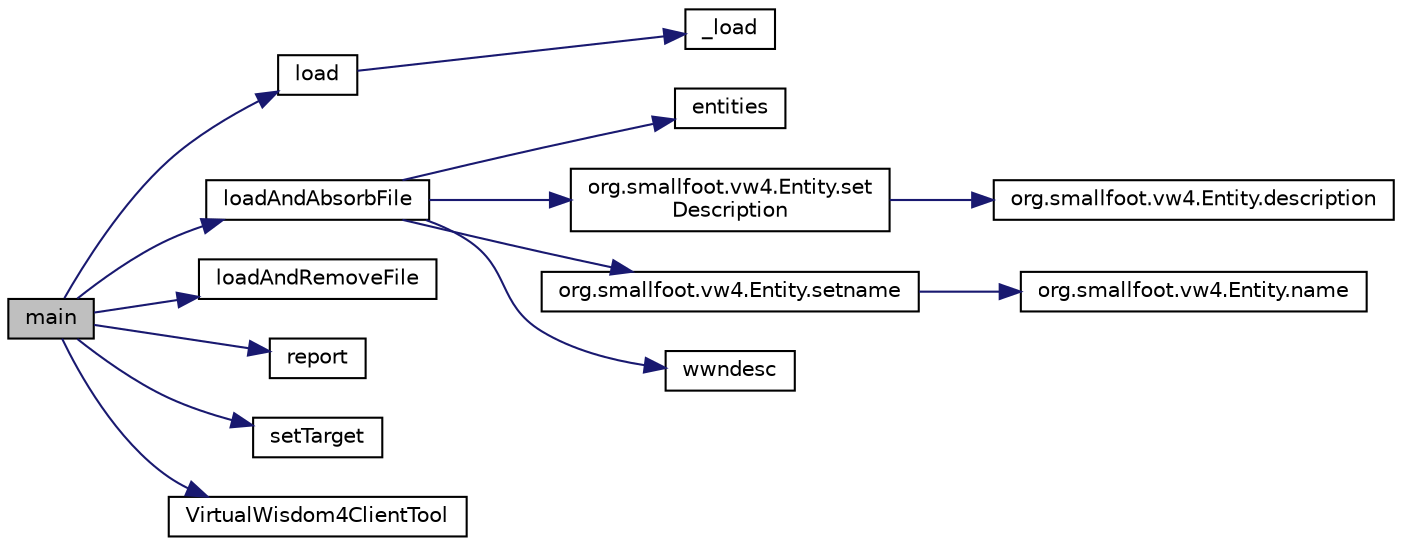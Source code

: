 digraph "main"
{
  edge [fontname="Helvetica",fontsize="10",labelfontname="Helvetica",labelfontsize="10"];
  node [fontname="Helvetica",fontsize="10",shape=record];
  rankdir="LR";
  Node1 [label="main",height=0.2,width=0.4,color="black", fillcolor="grey75", style="filled" fontcolor="black"];
  Node1 -> Node2 [color="midnightblue",fontsize="10",style="solid",fontname="Helvetica"];
  Node2 [label="load",height=0.2,width=0.4,color="black", fillcolor="white", style="filled",URL="$classorg_1_1smallfoot_1_1vw4_1_1VirtualWisdom4ClientTool.html#a0d686f1044a2e8727b12e6e4921e0e8f",tooltip="Wrapper to just load the file, spitting out exceptions and stacks as they occur. "];
  Node2 -> Node3 [color="midnightblue",fontsize="10",style="solid",fontname="Helvetica"];
  Node3 [label="_load",height=0.2,width=0.4,color="black", fillcolor="white", style="filled",URL="$classorg_1_1smallfoot_1_1vw4_1_1VirtualWisdom4ClientTool.html#ad9a051ba608e7fcb9adac39bc3946058",tooltip="Open a file. "];
  Node1 -> Node4 [color="midnightblue",fontsize="10",style="solid",fontname="Helvetica"];
  Node4 [label="loadAndAbsorbFile",height=0.2,width=0.4,color="black", fillcolor="white", style="filled",URL="$classorg_1_1smallfoot_1_1vw4_1_1VirtualWisdom4ClientTool.html#a36539eb2d98fcdcedd7dc2088acfeef2",tooltip="one-shot load a new file and absorb the contents: open the file and stream the contents at an array o..."];
  Node4 -> Node5 [color="midnightblue",fontsize="10",style="solid",fontname="Helvetica"];
  Node5 [label="entities",height=0.2,width=0.4,color="black", fillcolor="white", style="filled",URL="$classorg_1_1smallfoot_1_1vw4_1_1VirtualWisdom4ClientTool.html#aa9ab77e799e869cf9da3d339e124f6c4"];
  Node4 -> Node6 [color="midnightblue",fontsize="10",style="solid",fontname="Helvetica"];
  Node6 [label="org.smallfoot.vw4.Entity.set\lDescription",height=0.2,width=0.4,color="black", fillcolor="white", style="filled",URL="$classorg_1_1smallfoot_1_1vw4_1_1Entity.html#a1d15d718177c4f5411ce6ab339889fd4",tooltip="set the description of the entity to show its source: setter pattern "];
  Node6 -> Node7 [color="midnightblue",fontsize="10",style="solid",fontname="Helvetica"];
  Node7 [label="org.smallfoot.vw4.Entity.description",height=0.2,width=0.4,color="black", fillcolor="white", style="filled",URL="$classorg_1_1smallfoot_1_1vw4_1_1Entity.html#a464a9940ad720e717c25422b41b7845b",tooltip="the description of the entity showing source "];
  Node4 -> Node8 [color="midnightblue",fontsize="10",style="solid",fontname="Helvetica"];
  Node8 [label="org.smallfoot.vw4.Entity.setname",height=0.2,width=0.4,color="black", fillcolor="white", style="filled",URL="$classorg_1_1smallfoot_1_1vw4_1_1Entity.html#a670f83b1f0f39a20e0fe60597032a367",tooltip="set the unique name of the entity: setter "];
  Node8 -> Node9 [color="midnightblue",fontsize="10",style="solid",fontname="Helvetica"];
  Node9 [label="org.smallfoot.vw4.Entity.name",height=0.2,width=0.4,color="black", fillcolor="white", style="filled",URL="$classorg_1_1smallfoot_1_1vw4_1_1Entity.html#afa2149aced9d90555f788dfc81c23d15",tooltip="unique name of the entity: getter for internal variable "];
  Node4 -> Node10 [color="midnightblue",fontsize="10",style="solid",fontname="Helvetica"];
  Node10 [label="wwndesc",height=0.2,width=0.4,color="black", fillcolor="white", style="filled",URL="$classorg_1_1smallfoot_1_1vw4_1_1VirtualWisdom4ClientTool.html#a43a8de962936ee9d82e0a70eeb9b1db6"];
  Node1 -> Node11 [color="midnightblue",fontsize="10",style="solid",fontname="Helvetica"];
  Node11 [label="loadAndRemoveFile",height=0.2,width=0.4,color="black", fillcolor="white", style="filled",URL="$classorg_1_1smallfoot_1_1vw4_1_1VirtualWisdom4ClientTool.html#a2e5ab2ec8715ec815edcea74375a493c",tooltip="one-shot load a new file and remove the contents from the internal list of leafEntities (HBAs..."];
  Node1 -> Node12 [color="midnightblue",fontsize="10",style="solid",fontname="Helvetica"];
  Node12 [label="report",height=0.2,width=0.4,color="black", fillcolor="white", style="filled",URL="$classorg_1_1smallfoot_1_1vw4_1_1VirtualWisdom4ClientTool.html#ae2ffed10ae7714400e64ba55620d5e5c",tooltip="Convenience function to sSummarize the current \"coverage\" or efficiency of alias/nicknames onto curre..."];
  Node1 -> Node13 [color="midnightblue",fontsize="10",style="solid",fontname="Helvetica"];
  Node13 [label="setTarget",height=0.2,width=0.4,color="black", fillcolor="white", style="filled",URL="$classorg_1_1smallfoot_1_1vw4_1_1VirtualWisdom4ClientTool.html#adf6150f6553bb5d80b9c303817a94a9d",tooltip="Set the expected version of the receiving VirtualWisdom to tailor version-specific features..."];
  Node1 -> Node14 [color="midnightblue",fontsize="10",style="solid",fontname="Helvetica"];
  Node14 [label="VirtualWisdom4ClientTool",height=0.2,width=0.4,color="black", fillcolor="white", style="filled",URL="$classorg_1_1smallfoot_1_1vw4_1_1VirtualWisdom4ClientTool.html#a7991b30b52ad4d408df3575abc9b57ae",tooltip="Class Constructor with no initial file. "];
}
